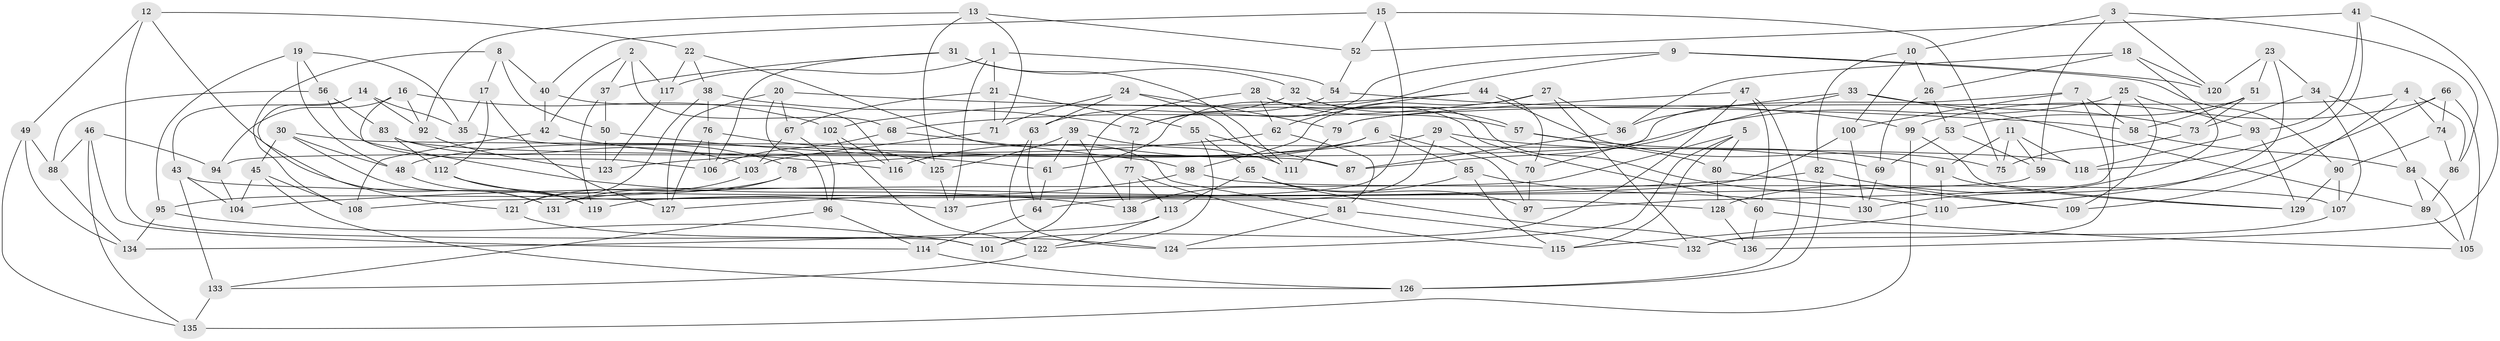 // coarse degree distribution, {4: 0.4673913043478261, 6: 0.42391304347826086, 5: 0.07608695652173914, 3: 0.03260869565217391}
// Generated by graph-tools (version 1.1) at 2025/24/03/03/25 07:24:24]
// undirected, 138 vertices, 276 edges
graph export_dot {
graph [start="1"]
  node [color=gray90,style=filled];
  1;
  2;
  3;
  4;
  5;
  6;
  7;
  8;
  9;
  10;
  11;
  12;
  13;
  14;
  15;
  16;
  17;
  18;
  19;
  20;
  21;
  22;
  23;
  24;
  25;
  26;
  27;
  28;
  29;
  30;
  31;
  32;
  33;
  34;
  35;
  36;
  37;
  38;
  39;
  40;
  41;
  42;
  43;
  44;
  45;
  46;
  47;
  48;
  49;
  50;
  51;
  52;
  53;
  54;
  55;
  56;
  57;
  58;
  59;
  60;
  61;
  62;
  63;
  64;
  65;
  66;
  67;
  68;
  69;
  70;
  71;
  72;
  73;
  74;
  75;
  76;
  77;
  78;
  79;
  80;
  81;
  82;
  83;
  84;
  85;
  86;
  87;
  88;
  89;
  90;
  91;
  92;
  93;
  94;
  95;
  96;
  97;
  98;
  99;
  100;
  101;
  102;
  103;
  104;
  105;
  106;
  107;
  108;
  109;
  110;
  111;
  112;
  113;
  114;
  115;
  116;
  117;
  118;
  119;
  120;
  121;
  122;
  123;
  124;
  125;
  126;
  127;
  128;
  129;
  130;
  131;
  132;
  133;
  134;
  135;
  136;
  137;
  138;
  1 -- 21;
  1 -- 117;
  1 -- 54;
  1 -- 137;
  2 -- 37;
  2 -- 117;
  2 -- 42;
  2 -- 68;
  3 -- 120;
  3 -- 86;
  3 -- 10;
  3 -- 59;
  4 -- 109;
  4 -- 86;
  4 -- 74;
  4 -- 79;
  5 -- 115;
  5 -- 80;
  5 -- 131;
  5 -- 124;
  6 -- 48;
  6 -- 97;
  6 -- 116;
  6 -- 85;
  7 -- 100;
  7 -- 132;
  7 -- 94;
  7 -- 58;
  8 -- 17;
  8 -- 50;
  8 -- 40;
  8 -- 108;
  9 -- 72;
  9 -- 120;
  9 -- 61;
  9 -- 90;
  10 -- 100;
  10 -- 82;
  10 -- 26;
  11 -- 59;
  11 -- 75;
  11 -- 91;
  11 -- 118;
  12 -- 131;
  12 -- 101;
  12 -- 49;
  12 -- 22;
  13 -- 92;
  13 -- 125;
  13 -- 71;
  13 -- 52;
  14 -- 121;
  14 -- 43;
  14 -- 92;
  14 -- 35;
  15 -- 137;
  15 -- 75;
  15 -- 52;
  15 -- 40;
  16 -- 138;
  16 -- 92;
  16 -- 94;
  16 -- 102;
  17 -- 112;
  17 -- 35;
  17 -- 127;
  18 -- 26;
  18 -- 120;
  18 -- 36;
  18 -- 128;
  19 -- 35;
  19 -- 56;
  19 -- 95;
  19 -- 48;
  20 -- 58;
  20 -- 127;
  20 -- 67;
  20 -- 96;
  21 -- 67;
  21 -- 55;
  21 -- 71;
  22 -- 117;
  22 -- 38;
  22 -- 81;
  23 -- 34;
  23 -- 110;
  23 -- 51;
  23 -- 120;
  24 -- 71;
  24 -- 63;
  24 -- 111;
  24 -- 79;
  25 -- 109;
  25 -- 97;
  25 -- 93;
  25 -- 87;
  26 -- 53;
  26 -- 69;
  27 -- 98;
  27 -- 36;
  27 -- 68;
  27 -- 132;
  28 -- 60;
  28 -- 57;
  28 -- 62;
  28 -- 101;
  29 -- 64;
  29 -- 69;
  29 -- 78;
  29 -- 70;
  30 -- 131;
  30 -- 45;
  30 -- 48;
  30 -- 118;
  31 -- 32;
  31 -- 106;
  31 -- 111;
  31 -- 37;
  32 -- 57;
  32 -- 63;
  32 -- 110;
  33 -- 70;
  33 -- 73;
  33 -- 89;
  33 -- 36;
  34 -- 84;
  34 -- 107;
  34 -- 73;
  35 -- 78;
  36 -- 87;
  37 -- 119;
  37 -- 50;
  38 -- 72;
  38 -- 76;
  38 -- 121;
  39 -- 61;
  39 -- 111;
  39 -- 125;
  39 -- 138;
  40 -- 42;
  40 -- 116;
  41 -- 93;
  41 -- 118;
  41 -- 52;
  41 -- 136;
  42 -- 108;
  42 -- 116;
  43 -- 104;
  43 -- 133;
  43 -- 128;
  44 -- 62;
  44 -- 102;
  44 -- 75;
  44 -- 70;
  45 -- 104;
  45 -- 108;
  45 -- 126;
  46 -- 88;
  46 -- 135;
  46 -- 114;
  46 -- 94;
  47 -- 101;
  47 -- 79;
  47 -- 60;
  47 -- 126;
  48 -- 119;
  49 -- 88;
  49 -- 135;
  49 -- 134;
  50 -- 61;
  50 -- 123;
  51 -- 58;
  51 -- 53;
  51 -- 73;
  52 -- 54;
  53 -- 59;
  53 -- 69;
  54 -- 99;
  54 -- 72;
  55 -- 87;
  55 -- 122;
  55 -- 65;
  56 -- 83;
  56 -- 106;
  56 -- 88;
  57 -- 80;
  57 -- 91;
  58 -- 84;
  59 -- 108;
  60 -- 136;
  60 -- 105;
  61 -- 64;
  62 -- 81;
  62 -- 123;
  63 -- 64;
  63 -- 124;
  64 -- 114;
  65 -- 113;
  65 -- 97;
  65 -- 136;
  66 -- 74;
  66 -- 105;
  66 -- 130;
  66 -- 99;
  67 -- 96;
  67 -- 103;
  68 -- 106;
  68 -- 98;
  69 -- 130;
  70 -- 97;
  71 -- 103;
  72 -- 77;
  73 -- 75;
  74 -- 90;
  74 -- 86;
  76 -- 125;
  76 -- 106;
  76 -- 127;
  77 -- 115;
  77 -- 113;
  77 -- 138;
  78 -- 131;
  78 -- 95;
  79 -- 111;
  80 -- 109;
  80 -- 128;
  81 -- 132;
  81 -- 124;
  82 -- 109;
  82 -- 104;
  82 -- 126;
  83 -- 103;
  83 -- 87;
  83 -- 112;
  84 -- 105;
  84 -- 89;
  85 -- 138;
  85 -- 130;
  85 -- 115;
  86 -- 89;
  88 -- 134;
  89 -- 105;
  90 -- 107;
  90 -- 129;
  91 -- 110;
  91 -- 129;
  92 -- 123;
  93 -- 129;
  93 -- 118;
  94 -- 104;
  95 -- 101;
  95 -- 134;
  96 -- 114;
  96 -- 133;
  98 -- 107;
  98 -- 127;
  99 -- 129;
  99 -- 135;
  100 -- 119;
  100 -- 130;
  102 -- 116;
  102 -- 122;
  103 -- 121;
  107 -- 132;
  110 -- 115;
  112 -- 137;
  112 -- 119;
  113 -- 122;
  113 -- 134;
  114 -- 126;
  117 -- 123;
  121 -- 124;
  122 -- 133;
  125 -- 137;
  128 -- 136;
  133 -- 135;
}
